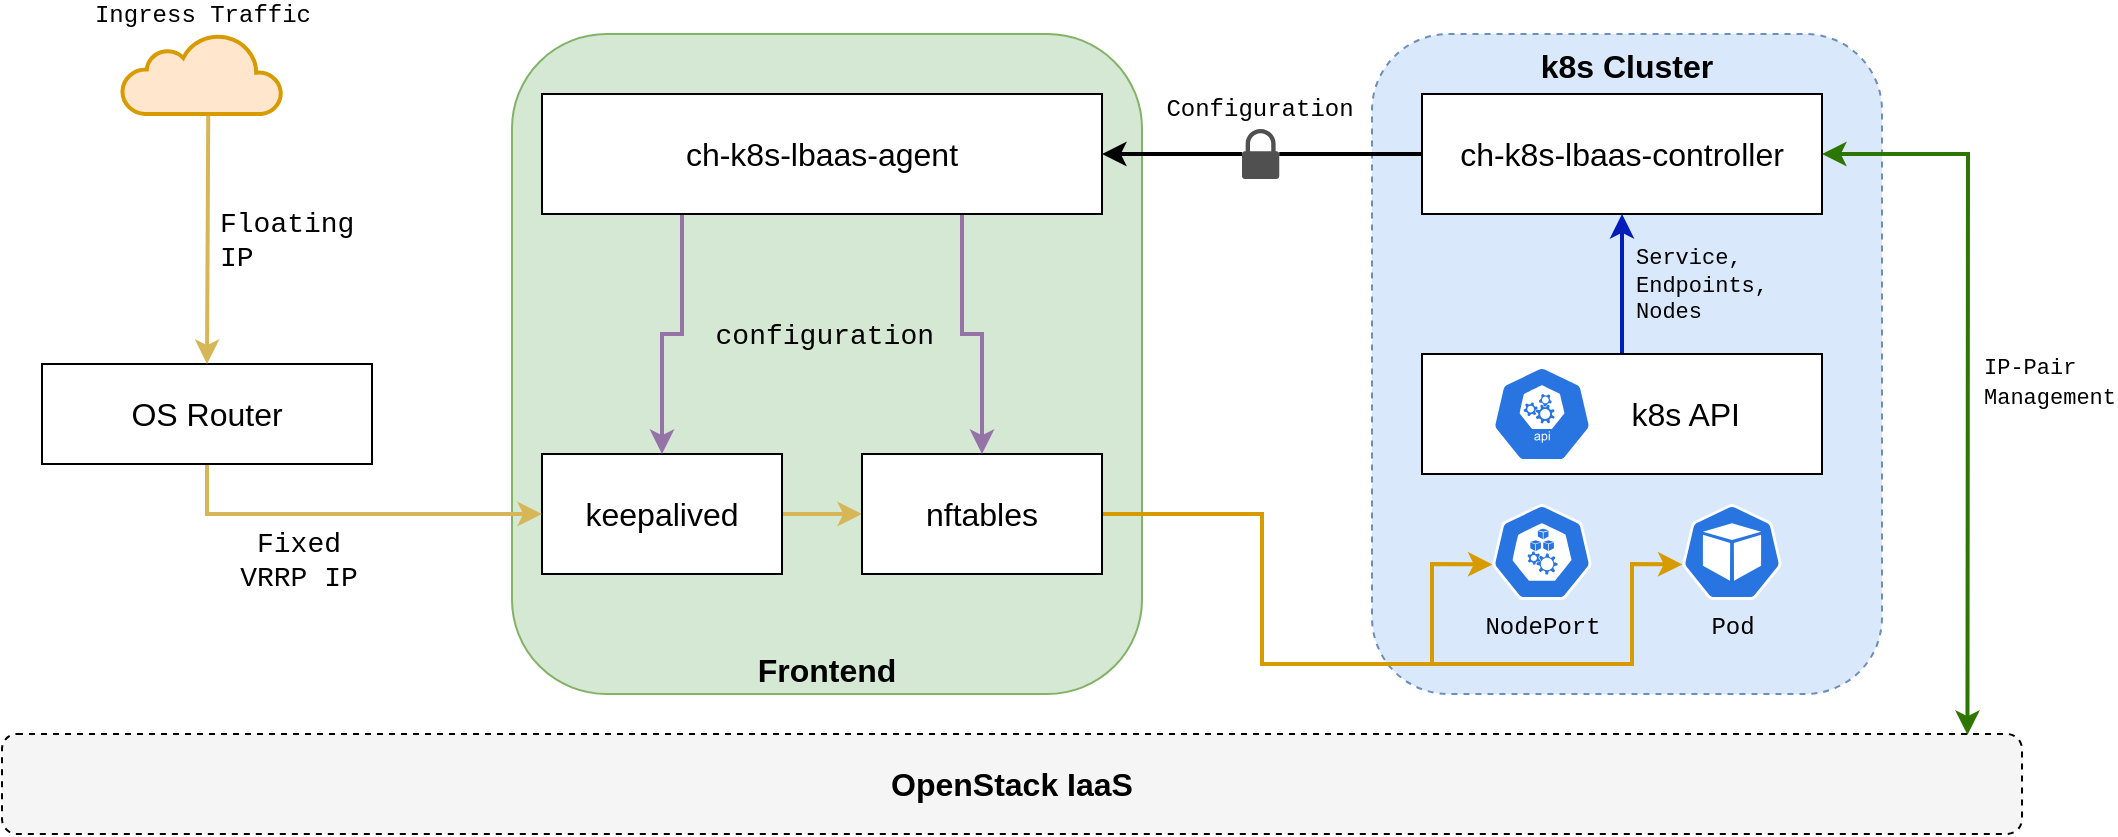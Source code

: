 <mxfile>
    <diagram id="H7s3LDIRT658FX_HRQYw" name="Page-1">
        <mxGraphModel dx="2740" dy="1376" grid="1" gridSize="5" guides="1" tooltips="1" connect="1" arrows="1" fold="1" page="1" pageScale="1" pageWidth="850" pageHeight="1100" math="0" shadow="0">
            <root>
                <mxCell id="0"/>
                <mxCell id="1" parent="0"/>
                <mxCell id="iMlFoTnB9bLoCHvWV3fQ-8" value="&lt;font style=&quot;font-size: 16px&quot;&gt;OpenStack IaaS&lt;/font&gt;" style="rounded=1;whiteSpace=wrap;html=1;dashed=1;fillColor=#F5F5F5;gradientColor=none;labelPosition=center;verticalLabelPosition=middle;align=center;verticalAlign=middle;fontStyle=1" parent="1" vertex="1">
                    <mxGeometry x="-70" y="560" width="1010" height="50" as="geometry"/>
                </mxCell>
                <mxCell id="iMlFoTnB9bLoCHvWV3fQ-6" value="&lt;font style=&quot;font-size: 16px&quot;&gt;k8s Cluster&lt;/font&gt;" style="rounded=1;whiteSpace=wrap;html=1;dashed=1;fillColor=#dae8fc;strokeColor=#6c8ebf;labelPosition=center;verticalLabelPosition=middle;align=center;verticalAlign=top;fontStyle=1" parent="1" vertex="1">
                    <mxGeometry x="615" y="210" width="255" height="330" as="geometry"/>
                </mxCell>
                <mxCell id="iMlFoTnB9bLoCHvWV3fQ-5" value="&lt;font style=&quot;font-size: 16px&quot;&gt;Frontend&lt;/font&gt;" style="rounded=1;whiteSpace=wrap;html=1;fillColor=#d5e8d4;labelPosition=center;verticalLabelPosition=middle;align=center;verticalAlign=bottom;strokeColor=#82b366;fontStyle=1" parent="1" vertex="1">
                    <mxGeometry x="185" y="210" width="315" height="330" as="geometry"/>
                </mxCell>
                <mxCell id="2" style="edgeStyle=none;html=1;exitX=1;exitY=0.5;exitDx=0;exitDy=0;entryX=0;entryY=0.5;entryDx=0;entryDy=0;fillColor=#fff2cc;strokeColor=#d6b656;strokeWidth=2;" edge="1" parent="1" source="iMlFoTnB9bLoCHvWV3fQ-1" target="iMlFoTnB9bLoCHvWV3fQ-2">
                    <mxGeometry relative="1" as="geometry"/>
                </mxCell>
                <mxCell id="iMlFoTnB9bLoCHvWV3fQ-1" value="&lt;font style=&quot;font-size: 16px&quot;&gt;keepalived&lt;/font&gt;" style="rounded=0;whiteSpace=wrap;html=1;" parent="1" vertex="1">
                    <mxGeometry x="200" y="420" width="120" height="60" as="geometry"/>
                </mxCell>
                <mxCell id="4" value="" style="edgeStyle=none;html=1;exitX=1;exitY=0.5;exitDx=0;exitDy=0;strokeWidth=2;entryX=0.005;entryY=0.63;entryDx=0;entryDy=0;rounded=0;fillColor=#ffe6cc;strokeColor=#d79b00;labelPosition=center;verticalLabelPosition=top;align=center;verticalAlign=bottom;labelBackgroundColor=none;spacing=3;entryPerimeter=0;" edge="1" parent="1" source="iMlFoTnB9bLoCHvWV3fQ-2" target="14">
                    <mxGeometry x="0.543" relative="1" as="geometry">
                        <mxPoint x="580" y="430" as="targetPoint"/>
                        <Array as="points">
                            <mxPoint x="540" y="450"/>
                            <mxPoint x="560" y="450"/>
                            <mxPoint x="560" y="525"/>
                            <mxPoint x="645" y="525"/>
                            <mxPoint x="645" y="475"/>
                        </Array>
                        <mxPoint as="offset"/>
                    </mxGeometry>
                </mxCell>
                <mxCell id="16" style="edgeStyle=none;rounded=0;html=1;exitX=1;exitY=0.5;exitDx=0;exitDy=0;entryX=0.005;entryY=0.63;entryDx=0;entryDy=0;entryPerimeter=0;labelBackgroundColor=none;fontFamily=Courier New;startArrow=none;startFill=0;strokeWidth=2;verticalAlign=middle;fillColor=#fad7ac;strokeColor=#D79B00;" edge="1" parent="1" source="iMlFoTnB9bLoCHvWV3fQ-2" target="15">
                    <mxGeometry relative="1" as="geometry">
                        <Array as="points">
                            <mxPoint x="560" y="450"/>
                            <mxPoint x="560" y="525"/>
                            <mxPoint x="735" y="525"/>
                            <mxPoint x="745" y="525"/>
                            <mxPoint x="745" y="475"/>
                        </Array>
                    </mxGeometry>
                </mxCell>
                <mxCell id="iMlFoTnB9bLoCHvWV3fQ-2" value="&lt;font style=&quot;font-size: 16px&quot;&gt;nftables&lt;/font&gt;" style="rounded=0;whiteSpace=wrap;html=1;" parent="1" vertex="1">
                    <mxGeometry x="360" y="420" width="120" height="60" as="geometry"/>
                </mxCell>
                <mxCell id="iMlFoTnB9bLoCHvWV3fQ-12" value="" style="edgeStyle=orthogonalEdgeStyle;rounded=0;orthogonalLoop=1;jettySize=auto;html=1;exitX=0.25;exitY=1;exitDx=0;exitDy=0;entryX=0.5;entryY=0;entryDx=0;entryDy=0;fontSize=14;fontColor=#000000;strokeWidth=2;fillColor=#e1d5e7;strokeColor=#9673a6;labelPosition=left;verticalLabelPosition=middle;align=right;verticalAlign=middle;spacingRight=8;fontFamily=Courier New;labelBackgroundColor=none;" parent="1" source="iMlFoTnB9bLoCHvWV3fQ-3" target="iMlFoTnB9bLoCHvWV3fQ-1" edge="1">
                    <mxGeometry relative="1" as="geometry"/>
                </mxCell>
                <mxCell id="iMlFoTnB9bLoCHvWV3fQ-13" value="&lt;font face=&quot;Courier New&quot;&gt;configuration&lt;/font&gt;" style="edgeStyle=orthogonalEdgeStyle;rounded=0;orthogonalLoop=1;jettySize=auto;html=1;exitX=0.75;exitY=1;exitDx=0;exitDy=0;entryX=0.5;entryY=0;entryDx=0;entryDy=0;fontSize=14;fontColor=#000000;strokeWidth=2;fillColor=#e1d5e7;strokeColor=#9673a6;labelPosition=left;verticalLabelPosition=middle;align=right;verticalAlign=middle;spacingLeft=8;labelBackgroundColor=none;spacing=20;" parent="1" source="iMlFoTnB9bLoCHvWV3fQ-3" target="iMlFoTnB9bLoCHvWV3fQ-2" edge="1">
                    <mxGeometry relative="1" as="geometry"/>
                </mxCell>
                <mxCell id="iMlFoTnB9bLoCHvWV3fQ-3" value="ch-k8s-lbaas-agent" style="rounded=0;whiteSpace=wrap;html=1;fontSize=16;" parent="1" vertex="1">
                    <mxGeometry x="200" y="240" width="280" height="60" as="geometry"/>
                </mxCell>
                <mxCell id="5" value="&lt;font face=&quot;Courier New&quot;&gt;IP-Pair&lt;br&gt;Management&lt;/font&gt;" style="edgeStyle=none;rounded=0;html=1;exitX=1;exitY=0.5;exitDx=0;exitDy=0;strokeWidth=2;labelBackgroundColor=none;labelPosition=right;verticalLabelPosition=middle;align=left;verticalAlign=middle;spacing=8;startArrow=classic;startFill=1;fillColor=#60a917;strokeColor=#2D7600;entryX=0.973;entryY=0.009;entryDx=0;entryDy=0;entryPerimeter=0;" edge="1" parent="1" source="iMlFoTnB9bLoCHvWV3fQ-4" target="iMlFoTnB9bLoCHvWV3fQ-8">
                    <mxGeometry x="0.033" relative="1" as="geometry">
                        <mxPoint x="925" y="559" as="targetPoint"/>
                        <Array as="points">
                            <mxPoint x="913" y="270"/>
                        </Array>
                        <mxPoint as="offset"/>
                    </mxGeometry>
                </mxCell>
                <mxCell id="9" style="edgeStyle=none;rounded=0;html=1;exitX=0;exitY=0.5;exitDx=0;exitDy=0;entryX=1;entryY=0.5;entryDx=0;entryDy=0;labelBackgroundColor=none;startArrow=none;startFill=0;strokeWidth=2;verticalAlign=middle;" edge="1" parent="1" source="10" target="iMlFoTnB9bLoCHvWV3fQ-3">
                    <mxGeometry relative="1" as="geometry"/>
                </mxCell>
                <mxCell id="iMlFoTnB9bLoCHvWV3fQ-4" value="ch-k8s-lbaas-controller" style="rounded=0;whiteSpace=wrap;html=1;fontSize=16;" parent="1" vertex="1">
                    <mxGeometry x="640" y="240" width="200" height="60" as="geometry"/>
                </mxCell>
                <mxCell id="8" value="&lt;div style=&quot;text-align: left&quot;&gt;&lt;span style=&quot;font-family: &amp;#34;courier new&amp;#34;&quot;&gt;Service,&lt;/span&gt;&lt;/div&gt;&lt;font face=&quot;Courier New&quot;&gt;Endpoints,&lt;br&gt;&lt;div style=&quot;text-align: left&quot;&gt;&lt;span&gt;Nodes&lt;/span&gt;&lt;/div&gt;&lt;/font&gt;" style="edgeStyle=none;rounded=0;html=1;exitX=0.5;exitY=0;exitDx=0;exitDy=0;entryX=0.5;entryY=1;entryDx=0;entryDy=0;labelBackgroundColor=none;startArrow=none;startFill=0;strokeWidth=2;fillColor=#0050ef;strokeColor=#001DBC;labelPosition=right;verticalLabelPosition=middle;align=left;verticalAlign=middle;spacing=7;" edge="1" parent="1" source="iMlFoTnB9bLoCHvWV3fQ-7" target="iMlFoTnB9bLoCHvWV3fQ-4">
                    <mxGeometry relative="1" as="geometry"/>
                </mxCell>
                <mxCell id="iMlFoTnB9bLoCHvWV3fQ-7" value="&lt;font style=&quot;font-size: 16px&quot;&gt;k8s API&lt;/font&gt;" style="rounded=0;whiteSpace=wrap;html=1;align=right;spacing=41;" parent="1" vertex="1">
                    <mxGeometry x="640" y="370" width="200" height="60" as="geometry"/>
                </mxCell>
                <mxCell id="iMlFoTnB9bLoCHvWV3fQ-14" value="Fixed&lt;br&gt;VRRP IP" style="edgeStyle=orthogonalEdgeStyle;rounded=0;orthogonalLoop=1;jettySize=auto;html=1;exitX=0.5;exitY=1;exitDx=0;exitDy=0;entryX=0;entryY=0.5;entryDx=0;entryDy=0;fontFamily=Courier New;fontSize=14;fontColor=#000000;strokeWidth=2;fillColor=#fff2cc;strokeColor=#d6b656;labelPosition=center;verticalLabelPosition=bottom;align=center;verticalAlign=top;labelBackgroundColor=none;" parent="1" source="iMlFoTnB9bLoCHvWV3fQ-9" target="iMlFoTnB9bLoCHvWV3fQ-1" edge="1">
                    <mxGeometry x="-0.285" relative="1" as="geometry">
                        <Array as="points">
                            <mxPoint x="33" y="450"/>
                        </Array>
                        <mxPoint x="1" as="offset"/>
                    </mxGeometry>
                </mxCell>
                <mxCell id="iMlFoTnB9bLoCHvWV3fQ-9" value="&lt;font style=&quot;font-size: 16px&quot;&gt;OS Router&lt;/font&gt;" style="rounded=0;whiteSpace=wrap;html=1;direction=east;rotation=0;" parent="1" vertex="1">
                    <mxGeometry x="-50" y="375" width="165" height="50" as="geometry"/>
                </mxCell>
                <mxCell id="iMlFoTnB9bLoCHvWV3fQ-11" value="Floating&lt;br&gt;IP" style="endArrow=classic;html=1;rounded=0;fontSize=14;entryX=0.5;entryY=0;entryDx=0;entryDy=0;strokeWidth=2;fillColor=#fff2cc;strokeColor=#d6b656;labelPosition=right;verticalLabelPosition=middle;align=left;verticalAlign=middle;fontColor=#000000;fontFamily=Courier New;labelBackgroundColor=none;spacingLeft=4;exitX=0.539;exitY=1.009;exitDx=0;exitDy=0;exitPerimeter=0;" parent="1" target="iMlFoTnB9bLoCHvWV3fQ-9" edge="1" source="3">
                    <mxGeometry width="50" height="50" relative="1" as="geometry">
                        <mxPoint x="33" y="250" as="sourcePoint"/>
                        <mxPoint x="470" y="390" as="targetPoint"/>
                    </mxGeometry>
                </mxCell>
                <mxCell id="3" value="Ingress Traffic" style="html=1;verticalLabelPosition=top;align=center;labelBackgroundColor=none;verticalAlign=bottom;strokeWidth=2;strokeColor=#d79b00;shadow=0;dashed=0;shape=mxgraph.ios7.icons.cloud;fillColor=#ffe6cc;aspect=fixed;fontFamily=Courier New;labelPosition=center;" vertex="1" parent="1">
                    <mxGeometry x="-10" y="210" width="80" height="40" as="geometry"/>
                </mxCell>
                <mxCell id="6" value="" style="html=1;dashed=0;whitespace=wrap;fillColor=#2875E2;strokeColor=#ffffff;points=[[0.005,0.63,0],[0.1,0.2,0],[0.9,0.2,0],[0.5,0,0],[0.995,0.63,0],[0.72,0.99,0],[0.5,1,0],[0.28,0.99,0]];shape=mxgraph.kubernetes.icon;prIcon=api;verticalAlign=middle;" vertex="1" parent="1">
                    <mxGeometry x="675" y="376" width="50" height="48" as="geometry"/>
                </mxCell>
                <mxCell id="10" value="" style="pointerEvents=1;shadow=0;dashed=0;html=1;strokeColor=none;fillColor=#505050;labelPosition=center;verticalLabelPosition=bottom;verticalAlign=top;outlineConnect=0;align=center;shape=mxgraph.office.security.lock_protected;aspect=fixed;" vertex="1" parent="1">
                    <mxGeometry x="550" y="257.5" width="18.63" height="25" as="geometry"/>
                </mxCell>
                <mxCell id="11" value="" style="edgeStyle=none;rounded=0;html=1;exitX=0;exitY=0.5;exitDx=0;exitDy=0;entryX=1;entryY=0.5;entryDx=0;entryDy=0;labelBackgroundColor=none;startArrow=none;startFill=0;strokeWidth=2;verticalAlign=middle;endArrow=none;" edge="1" parent="1" source="iMlFoTnB9bLoCHvWV3fQ-4" target="10">
                    <mxGeometry relative="1" as="geometry">
                        <mxPoint x="640" y="270" as="sourcePoint"/>
                        <mxPoint x="480" y="270" as="targetPoint"/>
                    </mxGeometry>
                </mxCell>
                <mxCell id="12" value="Configuration" style="text;html=1;strokeColor=none;fillColor=none;align=center;verticalAlign=middle;whiteSpace=wrap;rounded=0;fontFamily=Courier New;" vertex="1" parent="1">
                    <mxGeometry x="539.32" y="237.5" width="40" height="20" as="geometry"/>
                </mxCell>
                <mxCell id="14" value="NodePort" style="html=1;dashed=0;whitespace=wrap;fillColor=#2875E2;strokeColor=#ffffff;points=[[0.005,0.63,0],[0.1,0.2,0],[0.9,0.2,0],[0.5,0,0],[0.995,0.63,0],[0.72,0.99,0],[0.5,1,0],[0.28,0.99,0]];shape=mxgraph.kubernetes.icon;prIcon=node;fontFamily=Courier New;align=center;verticalAlign=top;labelPosition=center;verticalLabelPosition=bottom;" vertex="1" parent="1">
                    <mxGeometry x="675" y="445" width="50" height="48" as="geometry"/>
                </mxCell>
                <mxCell id="15" value="Pod" style="html=1;dashed=0;whitespace=wrap;fillColor=#2875E2;strokeColor=#ffffff;points=[[0.005,0.63,0],[0.1,0.2,0],[0.9,0.2,0],[0.5,0,0],[0.995,0.63,0],[0.72,0.99,0],[0.5,1,0],[0.28,0.99,0]];shape=mxgraph.kubernetes.icon;prIcon=pod;fontFamily=Courier New;align=center;verticalAlign=top;labelPosition=center;verticalLabelPosition=bottom;" vertex="1" parent="1">
                    <mxGeometry x="770" y="445" width="50" height="48" as="geometry"/>
                </mxCell>
            </root>
        </mxGraphModel>
    </diagram>
</mxfile>